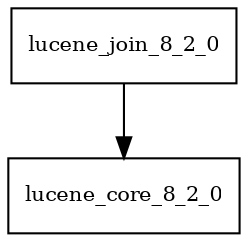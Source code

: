 digraph lucene_join_8_2_0_dependencies {
  node [shape = box, fontsize=10.0];
  lucene_join_8_2_0 -> lucene_core_8_2_0;
}
